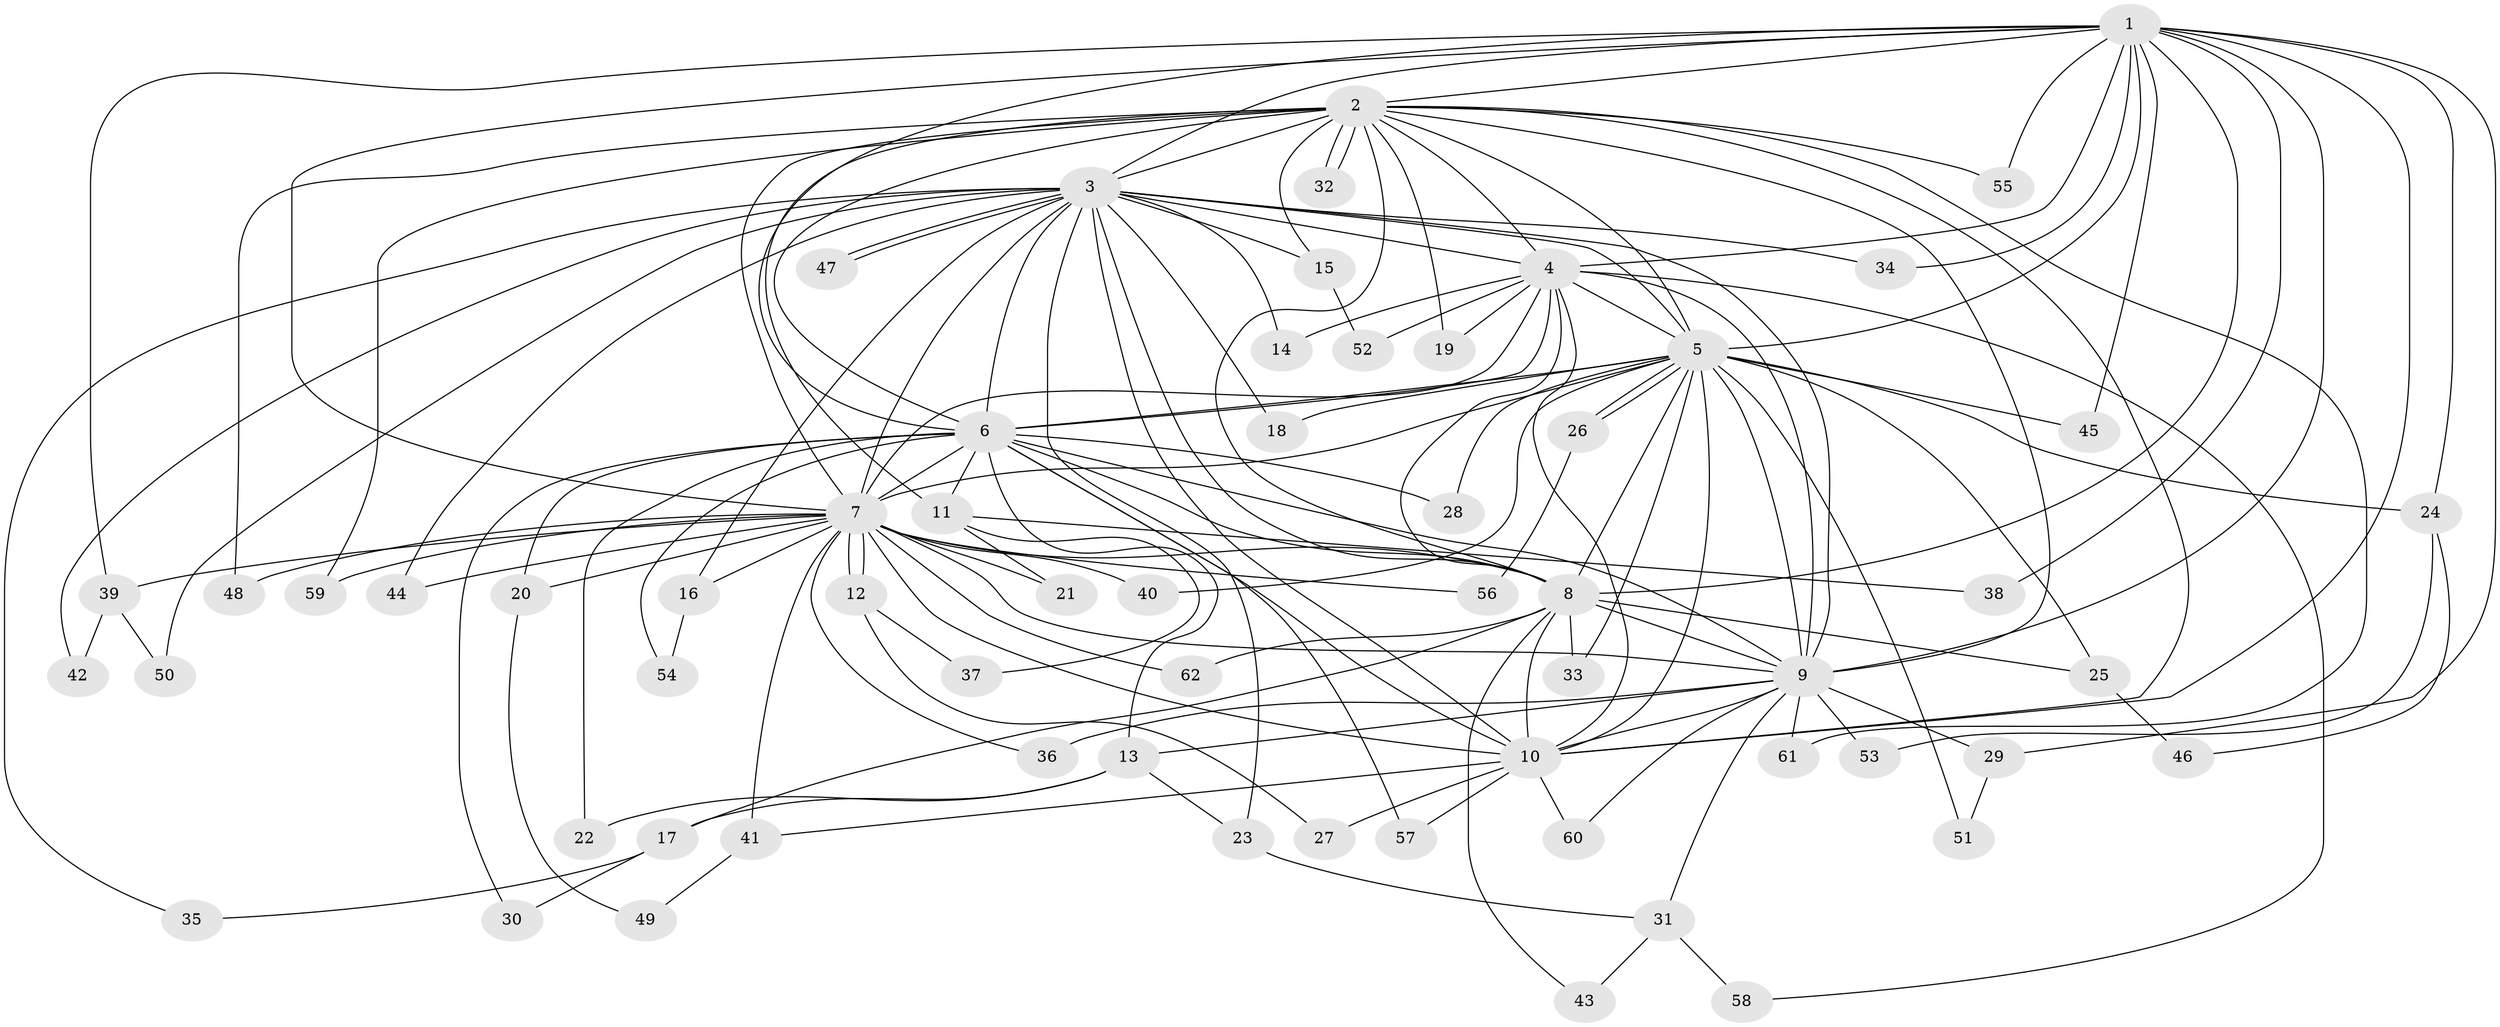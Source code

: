 // Generated by graph-tools (version 1.1) at 2025/13/03/09/25 04:13:55]
// undirected, 62 vertices, 149 edges
graph export_dot {
graph [start="1"]
  node [color=gray90,style=filled];
  1;
  2;
  3;
  4;
  5;
  6;
  7;
  8;
  9;
  10;
  11;
  12;
  13;
  14;
  15;
  16;
  17;
  18;
  19;
  20;
  21;
  22;
  23;
  24;
  25;
  26;
  27;
  28;
  29;
  30;
  31;
  32;
  33;
  34;
  35;
  36;
  37;
  38;
  39;
  40;
  41;
  42;
  43;
  44;
  45;
  46;
  47;
  48;
  49;
  50;
  51;
  52;
  53;
  54;
  55;
  56;
  57;
  58;
  59;
  60;
  61;
  62;
  1 -- 2;
  1 -- 3;
  1 -- 4;
  1 -- 5;
  1 -- 6;
  1 -- 7;
  1 -- 8;
  1 -- 9;
  1 -- 10;
  1 -- 24;
  1 -- 29;
  1 -- 34;
  1 -- 38;
  1 -- 39;
  1 -- 45;
  1 -- 55;
  2 -- 3;
  2 -- 4;
  2 -- 5;
  2 -- 6;
  2 -- 7;
  2 -- 8;
  2 -- 9;
  2 -- 10;
  2 -- 11;
  2 -- 15;
  2 -- 19;
  2 -- 32;
  2 -- 32;
  2 -- 48;
  2 -- 55;
  2 -- 59;
  2 -- 61;
  3 -- 4;
  3 -- 5;
  3 -- 6;
  3 -- 7;
  3 -- 8;
  3 -- 9;
  3 -- 10;
  3 -- 14;
  3 -- 15;
  3 -- 16;
  3 -- 18;
  3 -- 23;
  3 -- 34;
  3 -- 35;
  3 -- 42;
  3 -- 44;
  3 -- 47;
  3 -- 47;
  3 -- 50;
  4 -- 5;
  4 -- 6;
  4 -- 7;
  4 -- 8;
  4 -- 9;
  4 -- 10;
  4 -- 14;
  4 -- 19;
  4 -- 52;
  4 -- 58;
  5 -- 6;
  5 -- 7;
  5 -- 8;
  5 -- 9;
  5 -- 10;
  5 -- 18;
  5 -- 24;
  5 -- 25;
  5 -- 26;
  5 -- 26;
  5 -- 28;
  5 -- 33;
  5 -- 40;
  5 -- 45;
  5 -- 51;
  6 -- 7;
  6 -- 8;
  6 -- 9;
  6 -- 10;
  6 -- 11;
  6 -- 13;
  6 -- 20;
  6 -- 22;
  6 -- 28;
  6 -- 30;
  6 -- 54;
  6 -- 57;
  7 -- 8;
  7 -- 9;
  7 -- 10;
  7 -- 12;
  7 -- 12;
  7 -- 16;
  7 -- 20;
  7 -- 21;
  7 -- 36;
  7 -- 39;
  7 -- 40;
  7 -- 41;
  7 -- 44;
  7 -- 48;
  7 -- 56;
  7 -- 59;
  7 -- 62;
  8 -- 9;
  8 -- 10;
  8 -- 17;
  8 -- 25;
  8 -- 33;
  8 -- 43;
  8 -- 62;
  9 -- 10;
  9 -- 13;
  9 -- 29;
  9 -- 31;
  9 -- 36;
  9 -- 53;
  9 -- 60;
  9 -- 61;
  10 -- 27;
  10 -- 41;
  10 -- 57;
  10 -- 60;
  11 -- 21;
  11 -- 37;
  11 -- 38;
  12 -- 27;
  12 -- 37;
  13 -- 17;
  13 -- 22;
  13 -- 23;
  15 -- 52;
  16 -- 54;
  17 -- 30;
  17 -- 35;
  20 -- 49;
  23 -- 31;
  24 -- 46;
  24 -- 53;
  25 -- 46;
  26 -- 56;
  29 -- 51;
  31 -- 43;
  31 -- 58;
  39 -- 42;
  39 -- 50;
  41 -- 49;
}
